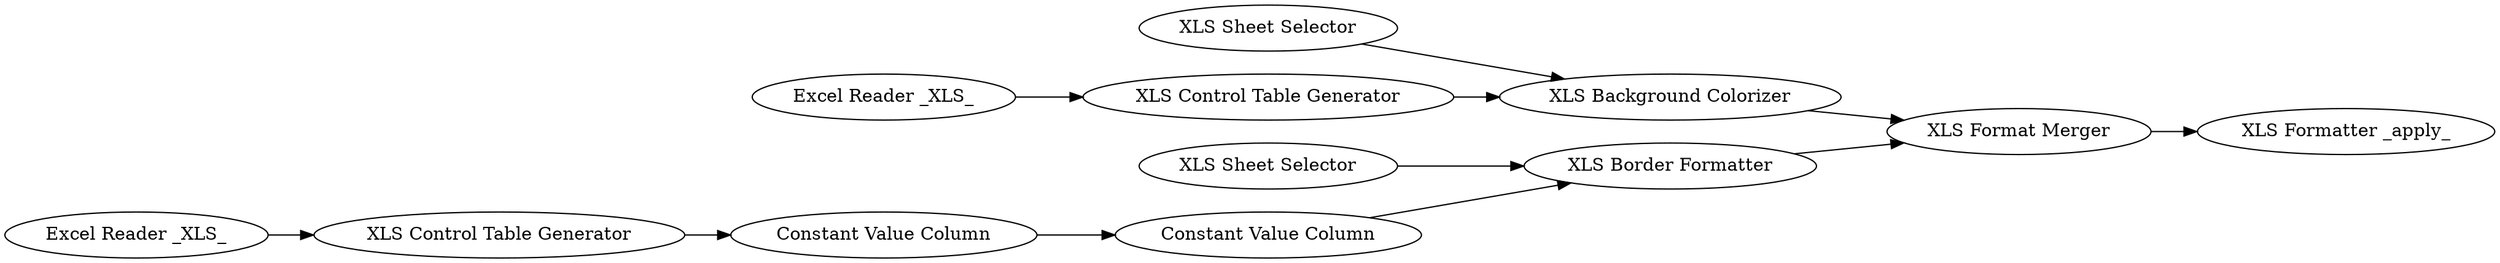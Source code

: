 digraph {
	"-7964820214933032166_14" [label="Constant Value Column"]
	"-7964820214933032166_13" [label="XLS Sheet Selector"]
	"-7964820214933032166_6" [label="Excel Reader _XLS_"]
	"-7964820214933032166_4" [label="Excel Reader _XLS_"]
	"-7964820214933032166_15" [label="Constant Value Column"]
	"-7964820214933032166_11" [label="XLS Sheet Selector"]
	"-7964820214933032166_5" [label="XLS Control Table Generator"]
	"-7964820214933032166_8" [label="XLS Border Formatter"]
	"-7964820214933032166_9" [label="XLS Format Merger"]
	"-7964820214933032166_10" [label="XLS Formatter _apply_"]
	"-7964820214933032166_12" [label="XLS Background Colorizer"]
	"-7964820214933032166_7" [label="XLS Control Table Generator"]
	"-7964820214933032166_4" -> "-7964820214933032166_5"
	"-7964820214933032166_6" -> "-7964820214933032166_7"
	"-7964820214933032166_11" -> "-7964820214933032166_12"
	"-7964820214933032166_9" -> "-7964820214933032166_10"
	"-7964820214933032166_7" -> "-7964820214933032166_14"
	"-7964820214933032166_15" -> "-7964820214933032166_8"
	"-7964820214933032166_13" -> "-7964820214933032166_8"
	"-7964820214933032166_12" -> "-7964820214933032166_9"
	"-7964820214933032166_5" -> "-7964820214933032166_12"
	"-7964820214933032166_8" -> "-7964820214933032166_9"
	"-7964820214933032166_14" -> "-7964820214933032166_15"
	rankdir=LR
}
